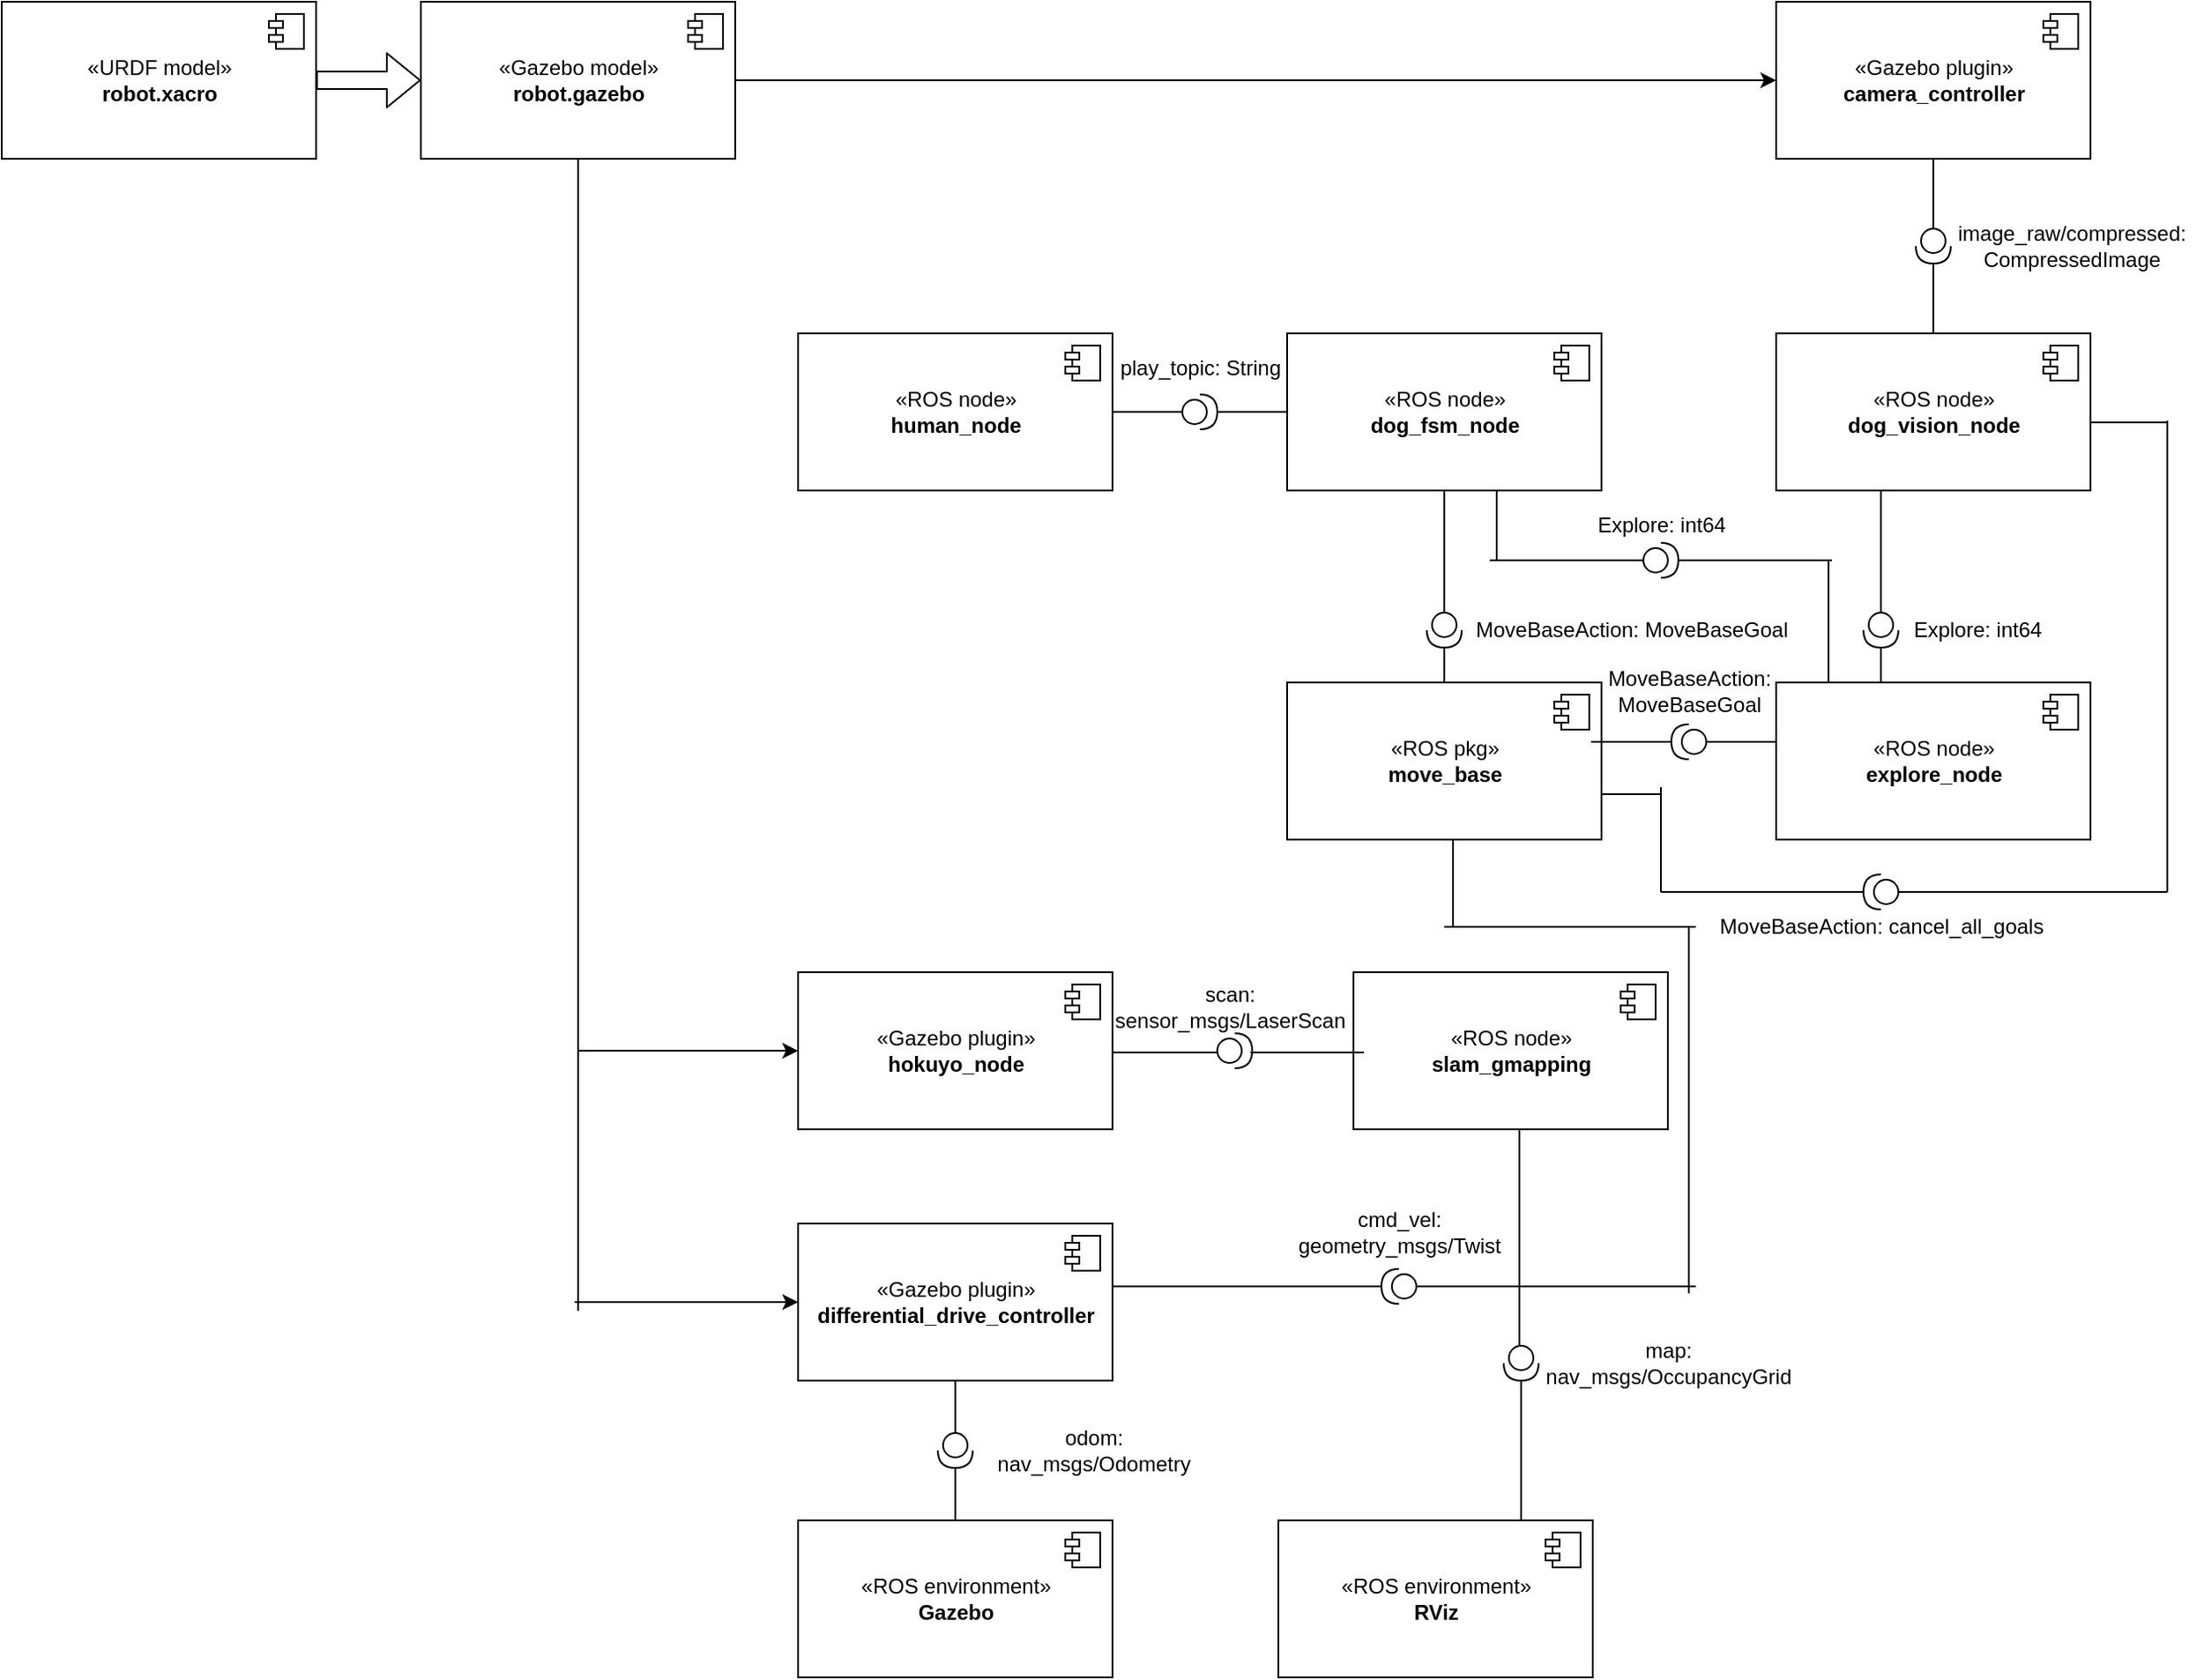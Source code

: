 <mxfile version="14.9.9" type="device"><diagram name="Page-1" id="929967ad-93f9-6ef4-fab6-5d389245f69c"><mxGraphModel dx="3056.5" dy="2084" grid="1" gridSize="10" guides="1" tooltips="1" connect="1" arrows="1" fold="1" page="1" pageScale="1.5" pageWidth="1169" pageHeight="826" background="none" math="0" shadow="0"><root><mxCell id="0" style=";html=1;"/><mxCell id="1" style=";html=1;" parent="0"/><mxCell id="u4Q-Aoqh4xQkBzfOhJR--3" value="«ROS node»&lt;br&gt;&lt;b&gt;human_node&lt;/b&gt;" style="html=1;dropTarget=0;" parent="1" vertex="1"><mxGeometry x="66" y="100" width="180" height="90" as="geometry"/></mxCell><mxCell id="u4Q-Aoqh4xQkBzfOhJR--4" value="" style="shape=module;jettyWidth=8;jettyHeight=4;" parent="u4Q-Aoqh4xQkBzfOhJR--3" vertex="1"><mxGeometry x="1" width="20" height="20" relative="1" as="geometry"><mxPoint x="-27" y="7" as="offset"/></mxGeometry></mxCell><mxCell id="u4Q-Aoqh4xQkBzfOhJR--7" value="«ROS node»&lt;br&gt;&lt;b&gt;dog_fsm_node&lt;/b&gt;" style="html=1;dropTarget=0;" parent="1" vertex="1"><mxGeometry x="346" y="100" width="180" height="90" as="geometry"/></mxCell><mxCell id="u4Q-Aoqh4xQkBzfOhJR--8" value="" style="shape=module;jettyWidth=8;jettyHeight=4;" parent="u4Q-Aoqh4xQkBzfOhJR--7" vertex="1"><mxGeometry x="1" width="20" height="20" relative="1" as="geometry"><mxPoint x="-27" y="7" as="offset"/></mxGeometry></mxCell><mxCell id="u4Q-Aoqh4xQkBzfOhJR--9" value="«ROS node»&lt;br&gt;&lt;b&gt;dog_vision_node&lt;/b&gt;" style="html=1;dropTarget=0;" parent="1" vertex="1"><mxGeometry x="626" y="100" width="180" height="90" as="geometry"/></mxCell><mxCell id="u4Q-Aoqh4xQkBzfOhJR--10" value="" style="shape=module;jettyWidth=8;jettyHeight=4;" parent="u4Q-Aoqh4xQkBzfOhJR--9" vertex="1"><mxGeometry x="1" width="20" height="20" relative="1" as="geometry"><mxPoint x="-27" y="7" as="offset"/></mxGeometry></mxCell><mxCell id="u4Q-Aoqh4xQkBzfOhJR--17" value="" style="shape=providedRequiredInterface;html=1;verticalLabelPosition=bottom;direction=east;" parent="1" vertex="1"><mxGeometry x="286" y="135" width="20" height="20" as="geometry"/></mxCell><mxCell id="u4Q-Aoqh4xQkBzfOhJR--20" value="" style="line;strokeWidth=1;fillColor=none;align=left;verticalAlign=middle;spacingTop=-1;spacingLeft=3;spacingRight=3;rotatable=0;labelPosition=right;points=[];portConstraint=eastwest;direction=west;" parent="1" vertex="1"><mxGeometry x="306" y="141" width="40" height="8" as="geometry"/></mxCell><mxCell id="u4Q-Aoqh4xQkBzfOhJR--25" value="play_topic: String" style="text;html=1;align=center;verticalAlign=middle;resizable=0;points=[];autosize=1;" parent="1" vertex="1"><mxGeometry x="241" y="110" width="110" height="20" as="geometry"/></mxCell><mxCell id="u4Q-Aoqh4xQkBzfOhJR--26" value="Explore: int64" style="text;html=1;align=center;verticalAlign=middle;resizable=0;points=[];autosize=1;" parent="1" vertex="1"><mxGeometry x="515" y="200" width="90" height="20" as="geometry"/></mxCell><mxCell id="xkh4M2jthn0UpmuMeKKK-6" value="" style="line;strokeWidth=1;fillColor=none;align=left;verticalAlign=middle;spacingTop=-1;spacingLeft=3;spacingRight=3;rotatable=0;labelPosition=right;points=[];portConstraint=eastwest;direction=west;" parent="1" vertex="1"><mxGeometry x="246" y="141" width="40" height="8" as="geometry"/></mxCell><mxCell id="xkh4M2jthn0UpmuMeKKK-12" value="" style="line;strokeWidth=1;fillColor=none;align=left;verticalAlign=middle;spacingTop=-1;spacingLeft=3;spacingRight=3;rotatable=0;labelPosition=right;points=[];portConstraint=eastwest;direction=north;" parent="1" vertex="1"><mxGeometry x="682" y="190" width="8" height="70" as="geometry"/></mxCell><mxCell id="xkh4M2jthn0UpmuMeKKK-14" value="" style="shape=providedRequiredInterface;html=1;verticalLabelPosition=bottom;direction=east;" parent="1" vertex="1"><mxGeometry x="550" y="220" width="20" height="20" as="geometry"/></mxCell><mxCell id="xkh4M2jthn0UpmuMeKKK-16" value="" style="line;strokeWidth=1;fillColor=none;align=left;verticalAlign=middle;spacingTop=-1;spacingLeft=3;spacingRight=3;rotatable=0;labelPosition=right;points=[];portConstraint=eastwest;direction=north;" parent="1" vertex="1"><mxGeometry x="432" y="190" width="8" height="70" as="geometry"/></mxCell><mxCell id="xkh4M2jthn0UpmuMeKKK-17" value="" style="line;strokeWidth=1;fillColor=none;align=left;verticalAlign=middle;spacingTop=-1;spacingLeft=3;spacingRight=3;rotatable=0;labelPosition=right;points=[];portConstraint=eastwest;direction=south;" parent="1" vertex="1"><mxGeometry x="462" y="190" width="8" height="40" as="geometry"/></mxCell><mxCell id="xkh4M2jthn0UpmuMeKKK-19" value="" style="shape=providedRequiredInterface;html=1;verticalLabelPosition=bottom;direction=south;" parent="1" vertex="1"><mxGeometry x="426" y="260" width="20" height="20" as="geometry"/></mxCell><mxCell id="1R-s2fRkJ6gO86rTAHex-5" value="«ROS node»&lt;br&gt;&lt;b&gt;explore_node&lt;/b&gt;" style="html=1;dropTarget=0;" parent="1" vertex="1"><mxGeometry x="626" y="300" width="180" height="90" as="geometry"/></mxCell><mxCell id="1R-s2fRkJ6gO86rTAHex-6" value="" style="shape=module;jettyWidth=8;jettyHeight=4;" parent="1R-s2fRkJ6gO86rTAHex-5" vertex="1"><mxGeometry x="1" width="20" height="20" relative="1" as="geometry"><mxPoint x="-27" y="7" as="offset"/></mxGeometry></mxCell><mxCell id="jJF2-wOgV2NPpP9eZW8r-1" value="«ROS pkg»&lt;br&gt;&lt;b&gt;move_base&lt;/b&gt;" style="html=1;dropTarget=0;" parent="1" vertex="1"><mxGeometry x="346" y="300" width="180" height="90" as="geometry"/></mxCell><mxCell id="jJF2-wOgV2NPpP9eZW8r-2" value="" style="shape=module;jettyWidth=8;jettyHeight=4;" parent="jJF2-wOgV2NPpP9eZW8r-1" vertex="1"><mxGeometry x="1" width="20" height="20" relative="1" as="geometry"><mxPoint x="-27" y="7" as="offset"/></mxGeometry></mxCell><mxCell id="mU0f2jiBMfoZGoo-FflC-8" value="" style="line;strokeWidth=1;fillColor=none;align=left;verticalAlign=middle;spacingTop=-1;spacingLeft=3;spacingRight=3;rotatable=0;labelPosition=right;points=[];portConstraint=eastwest;direction=east;" parent="1" vertex="1"><mxGeometry x="570" y="226" width="88" height="8" as="geometry"/></mxCell><mxCell id="mU0f2jiBMfoZGoo-FflC-9" value="" style="line;strokeWidth=1;fillColor=none;align=left;verticalAlign=middle;spacingTop=-1;spacingLeft=3;spacingRight=3;rotatable=0;labelPosition=right;points=[];portConstraint=eastwest;direction=north;" parent="1" vertex="1"><mxGeometry x="652" y="230" width="8" height="70" as="geometry"/></mxCell><mxCell id="mU0f2jiBMfoZGoo-FflC-10" value="" style="line;strokeWidth=1;fillColor=none;align=left;verticalAlign=middle;spacingTop=-1;spacingLeft=3;spacingRight=3;rotatable=0;labelPosition=right;points=[];portConstraint=eastwest;direction=east;" parent="1" vertex="1"><mxGeometry x="806" y="147" width="44" height="8" as="geometry"/></mxCell><mxCell id="mU0f2jiBMfoZGoo-FflC-12" value="" style="line;strokeWidth=1;fillColor=none;align=left;verticalAlign=middle;spacingTop=-1;spacingLeft=3;spacingRight=3;rotatable=0;labelPosition=right;points=[];portConstraint=eastwest;direction=south;" parent="1" vertex="1"><mxGeometry x="846" y="150" width="8" height="270" as="geometry"/></mxCell><mxCell id="mU0f2jiBMfoZGoo-FflC-13" value="" style="line;strokeWidth=1;fillColor=none;align=left;verticalAlign=middle;spacingTop=-1;spacingLeft=3;spacingRight=3;rotatable=0;labelPosition=right;points=[];portConstraint=eastwest;direction=west;" parent="1" vertex="1"><mxGeometry x="690" y="416" width="160" height="8" as="geometry"/></mxCell><mxCell id="mU0f2jiBMfoZGoo-FflC-14" value="" style="line;strokeWidth=1;fillColor=none;align=left;verticalAlign=middle;spacingTop=-1;spacingLeft=3;spacingRight=3;rotatable=0;labelPosition=right;points=[];portConstraint=eastwest;direction=south;" parent="1" vertex="1"><mxGeometry x="556" y="360" width="8" height="60" as="geometry"/></mxCell><mxCell id="mU0f2jiBMfoZGoo-FflC-15" value="" style="line;strokeWidth=1;fillColor=none;align=left;verticalAlign=middle;spacingTop=-1;spacingLeft=3;spacingRight=3;rotatable=0;labelPosition=right;points=[];portConstraint=eastwest;direction=west;" parent="1" vertex="1"><mxGeometry x="526" y="360" width="34" height="8" as="geometry"/></mxCell><mxCell id="mU0f2jiBMfoZGoo-FflC-17" value="" style="shape=providedRequiredInterface;html=1;verticalLabelPosition=bottom;direction=south;" parent="1" vertex="1"><mxGeometry x="676" y="260" width="20" height="20" as="geometry"/></mxCell><mxCell id="mU0f2jiBMfoZGoo-FflC-18" value="" style="shape=providedRequiredInterface;html=1;verticalLabelPosition=bottom;direction=west;" parent="1" vertex="1"><mxGeometry x="676" y="410" width="20" height="20" as="geometry"/></mxCell><mxCell id="mU0f2jiBMfoZGoo-FflC-27" value="" style="line;strokeWidth=1;fillColor=none;align=left;verticalAlign=middle;spacingTop=-1;spacingLeft=3;spacingRight=3;rotatable=0;labelPosition=right;points=[];portConstraint=eastwest;direction=north;" parent="1" vertex="1"><mxGeometry x="432" y="280" width="8" height="20" as="geometry"/></mxCell><mxCell id="mU0f2jiBMfoZGoo-FflC-28" value="" style="line;strokeWidth=1;fillColor=none;align=left;verticalAlign=middle;spacingTop=-1;spacingLeft=3;spacingRight=3;rotatable=0;labelPosition=right;points=[];portConstraint=eastwest;direction=east;" parent="1" vertex="1"><mxGeometry x="462" y="226" width="88" height="8" as="geometry"/></mxCell><mxCell id="mU0f2jiBMfoZGoo-FflC-29" value="" style="line;strokeWidth=1;fillColor=none;align=left;verticalAlign=middle;spacingTop=-1;spacingLeft=3;spacingRight=3;rotatable=0;labelPosition=right;points=[];portConstraint=eastwest;direction=north;" parent="1" vertex="1"><mxGeometry x="682" y="280" width="8" height="20" as="geometry"/></mxCell><mxCell id="mU0f2jiBMfoZGoo-FflC-30" value="" style="line;strokeWidth=1;fillColor=none;align=left;verticalAlign=middle;spacingTop=-1;spacingLeft=3;spacingRight=3;rotatable=0;labelPosition=right;points=[];portConstraint=eastwest;direction=west;" parent="1" vertex="1"><mxGeometry x="560" y="416" width="116" height="8" as="geometry"/></mxCell><mxCell id="mU0f2jiBMfoZGoo-FflC-33" value="Explore: int64" style="text;html=1;align=center;verticalAlign=middle;resizable=0;points=[];autosize=1;" parent="1" vertex="1"><mxGeometry x="696" y="260" width="90" height="20" as="geometry"/></mxCell><mxCell id="mU0f2jiBMfoZGoo-FflC-34" value="MoveBaseAction: cancel_all_goals" style="text;html=1;align=center;verticalAlign=middle;resizable=0;points=[];autosize=1;" parent="1" vertex="1"><mxGeometry x="586" y="430" width="200" height="20" as="geometry"/></mxCell><mxCell id="mU0f2jiBMfoZGoo-FflC-35" value="MoveBaseAction: MoveBaseGoal" style="text;html=1;align=center;verticalAlign=middle;resizable=0;points=[];autosize=1;" parent="1" vertex="1"><mxGeometry x="448" y="260" width="190" height="20" as="geometry"/></mxCell><mxCell id="mU0f2jiBMfoZGoo-FflC-40" value="«Gazebo plugin»&lt;br&gt;&lt;b&gt;camera_controller&lt;/b&gt;" style="html=1;dropTarget=0;" parent="1" vertex="1"><mxGeometry x="626" y="-90" width="180" height="90" as="geometry"/></mxCell><mxCell id="mU0f2jiBMfoZGoo-FflC-41" value="" style="shape=module;jettyWidth=8;jettyHeight=4;" parent="mU0f2jiBMfoZGoo-FflC-40" vertex="1"><mxGeometry x="1" width="20" height="20" relative="1" as="geometry"><mxPoint x="-27" y="7" as="offset"/></mxGeometry></mxCell><mxCell id="mU0f2jiBMfoZGoo-FflC-42" value="«Gazebo plugin»&lt;br&gt;&lt;b&gt;hokuyo_node&lt;/b&gt;" style="html=1;dropTarget=0;" parent="1" vertex="1"><mxGeometry x="66" y="466" width="180" height="90" as="geometry"/></mxCell><mxCell id="mU0f2jiBMfoZGoo-FflC-43" value="" style="shape=module;jettyWidth=8;jettyHeight=4;" parent="mU0f2jiBMfoZGoo-FflC-42" vertex="1"><mxGeometry x="1" width="20" height="20" relative="1" as="geometry"><mxPoint x="-27" y="7" as="offset"/></mxGeometry></mxCell><mxCell id="mU0f2jiBMfoZGoo-FflC-44" value="«ROS node»&lt;br&gt;&lt;b&gt;slam_gmapping&lt;/b&gt;" style="html=1;dropTarget=0;" parent="1" vertex="1"><mxGeometry x="384" y="466" width="180" height="90" as="geometry"/></mxCell><mxCell id="mU0f2jiBMfoZGoo-FflC-45" value="" style="shape=module;jettyWidth=8;jettyHeight=4;" parent="mU0f2jiBMfoZGoo-FflC-44" vertex="1"><mxGeometry x="1" width="20" height="20" relative="1" as="geometry"><mxPoint x="-27" y="7" as="offset"/></mxGeometry></mxCell><mxCell id="mU0f2jiBMfoZGoo-FflC-46" value="image_raw/compressed:&lt;br&gt;CompressedImage" style="text;html=1;align=center;verticalAlign=middle;resizable=0;points=[];autosize=1;" parent="1" vertex="1"><mxGeometry x="720" y="35" width="150" height="30" as="geometry"/></mxCell><mxCell id="mU0f2jiBMfoZGoo-FflC-47" value="«Gazebo plugin»&lt;br&gt;&lt;b&gt;differential_drive_controller&lt;/b&gt;" style="html=1;dropTarget=0;" parent="1" vertex="1"><mxGeometry x="66" y="610" width="180" height="90" as="geometry"/></mxCell><mxCell id="mU0f2jiBMfoZGoo-FflC-48" value="" style="shape=module;jettyWidth=8;jettyHeight=4;" parent="mU0f2jiBMfoZGoo-FflC-47" vertex="1"><mxGeometry x="1" width="20" height="20" relative="1" as="geometry"><mxPoint x="-27" y="7" as="offset"/></mxGeometry></mxCell><mxCell id="mU0f2jiBMfoZGoo-FflC-49" value="" style="line;strokeWidth=1;fillColor=none;align=left;verticalAlign=middle;spacingTop=-1;spacingLeft=3;spacingRight=3;rotatable=0;labelPosition=right;points=[];portConstraint=eastwest;direction=north;" parent="1" vertex="1"><mxGeometry x="712" width="8" height="40" as="geometry"/></mxCell><mxCell id="mU0f2jiBMfoZGoo-FflC-50" value="" style="line;strokeWidth=1;fillColor=none;align=left;verticalAlign=middle;spacingTop=-1;spacingLeft=3;spacingRight=3;rotatable=0;labelPosition=right;points=[];portConstraint=eastwest;direction=north;" parent="1" vertex="1"><mxGeometry x="712" y="60" width="8" height="40" as="geometry"/></mxCell><mxCell id="mU0f2jiBMfoZGoo-FflC-51" value="" style="shape=providedRequiredInterface;html=1;verticalLabelPosition=bottom;direction=south;" parent="1" vertex="1"><mxGeometry x="706" y="40" width="20" height="20" as="geometry"/></mxCell><mxCell id="mU0f2jiBMfoZGoo-FflC-52" value="" style="line;strokeWidth=1;fillColor=none;align=left;verticalAlign=middle;spacingTop=-1;spacingLeft=3;spacingRight=3;rotatable=0;labelPosition=right;points=[];portConstraint=eastwest;direction=east;" parent="1" vertex="1"><mxGeometry x="246" y="508" width="64" height="8" as="geometry"/></mxCell><mxCell id="mU0f2jiBMfoZGoo-FflC-53" value="" style="line;strokeWidth=1;fillColor=none;align=left;verticalAlign=middle;spacingTop=-1;spacingLeft=3;spacingRight=3;rotatable=0;labelPosition=right;points=[];portConstraint=eastwest;direction=east;" parent="1" vertex="1"><mxGeometry x="325" y="508" width="65" height="8" as="geometry"/></mxCell><mxCell id="mU0f2jiBMfoZGoo-FflC-54" value="" style="shape=providedRequiredInterface;html=1;verticalLabelPosition=bottom;direction=east;" parent="1" vertex="1"><mxGeometry x="306" y="501" width="20" height="20" as="geometry"/></mxCell><mxCell id="mU0f2jiBMfoZGoo-FflC-55" value="scan:&lt;br&gt;sensor_msgs/LaserScan" style="text;html=1;align=center;verticalAlign=middle;resizable=0;points=[];autosize=1;" parent="1" vertex="1"><mxGeometry x="238" y="471" width="150" height="30" as="geometry"/></mxCell><mxCell id="mU0f2jiBMfoZGoo-FflC-56" value="«URDF model»&lt;br&gt;&lt;b&gt;robot.xacro&lt;/b&gt;" style="html=1;dropTarget=0;" parent="1" vertex="1"><mxGeometry x="-390" y="-90" width="180" height="90" as="geometry"/></mxCell><mxCell id="mU0f2jiBMfoZGoo-FflC-57" value="" style="shape=module;jettyWidth=8;jettyHeight=4;" parent="mU0f2jiBMfoZGoo-FflC-56" vertex="1"><mxGeometry x="1" width="20" height="20" relative="1" as="geometry"><mxPoint x="-27" y="7" as="offset"/></mxGeometry></mxCell><mxCell id="mU0f2jiBMfoZGoo-FflC-58" value="«Gazebo model»&lt;br&gt;&lt;b&gt;robot.gazebo&lt;/b&gt;" style="html=1;dropTarget=0;" parent="1" vertex="1"><mxGeometry x="-150" y="-90" width="180" height="90" as="geometry"/></mxCell><mxCell id="mU0f2jiBMfoZGoo-FflC-59" value="" style="shape=module;jettyWidth=8;jettyHeight=4;" parent="mU0f2jiBMfoZGoo-FflC-58" vertex="1"><mxGeometry x="1" width="20" height="20" relative="1" as="geometry"><mxPoint x="-27" y="7" as="offset"/></mxGeometry></mxCell><mxCell id="mU0f2jiBMfoZGoo-FflC-73" value="cmd_vel:&lt;br&gt;geometry_msgs/Twist" style="text;html=1;align=center;verticalAlign=middle;resizable=0;points=[];autosize=1;" parent="1" vertex="1"><mxGeometry x="345" y="600" width="130" height="30" as="geometry"/></mxCell><mxCell id="mU0f2jiBMfoZGoo-FflC-74" value="«ROS environment»&lt;br&gt;&lt;b&gt;RViz&lt;/b&gt;" style="html=1;dropTarget=0;" parent="1" vertex="1"><mxGeometry x="341" y="780" width="180" height="90" as="geometry"/></mxCell><mxCell id="mU0f2jiBMfoZGoo-FflC-75" value="" style="shape=module;jettyWidth=8;jettyHeight=4;" parent="mU0f2jiBMfoZGoo-FflC-74" vertex="1"><mxGeometry x="1" width="20" height="20" relative="1" as="geometry"><mxPoint x="-27" y="7" as="offset"/></mxGeometry></mxCell><mxCell id="mU0f2jiBMfoZGoo-FflC-76" value="«ROS environment»&lt;br&gt;&lt;b&gt;Gazebo&lt;/b&gt;" style="html=1;dropTarget=0;" parent="1" vertex="1"><mxGeometry x="66" y="780" width="180" height="90" as="geometry"/></mxCell><mxCell id="mU0f2jiBMfoZGoo-FflC-77" value="" style="shape=module;jettyWidth=8;jettyHeight=4;" parent="mU0f2jiBMfoZGoo-FflC-76" vertex="1"><mxGeometry x="1" width="20" height="20" relative="1" as="geometry"><mxPoint x="-27" y="7" as="offset"/></mxGeometry></mxCell><mxCell id="mU0f2jiBMfoZGoo-FflC-78" value="odom:&lt;br&gt;nav_msgs/Odometry" style="text;html=1;align=center;verticalAlign=middle;resizable=0;points=[];autosize=1;" parent="1" vertex="1"><mxGeometry x="170" y="725" width="130" height="30" as="geometry"/></mxCell><mxCell id="mU0f2jiBMfoZGoo-FflC-80" value="MoveBaseAction:&lt;br&gt;MoveBaseGoal" style="text;html=1;align=center;verticalAlign=middle;resizable=0;points=[];autosize=1;" parent="1" vertex="1"><mxGeometry x="521" y="290" width="110" height="30" as="geometry"/></mxCell><mxCell id="mU0f2jiBMfoZGoo-FflC-81" value="" style="line;strokeWidth=1;fillColor=none;align=left;verticalAlign=middle;spacingTop=-1;spacingLeft=3;spacingRight=3;rotatable=0;labelPosition=right;points=[];portConstraint=eastwest;direction=west;" parent="1" vertex="1"><mxGeometry x="586" y="330" width="40" height="8" as="geometry"/></mxCell><mxCell id="mU0f2jiBMfoZGoo-FflC-82" value="" style="line;strokeWidth=1;fillColor=none;align=left;verticalAlign=middle;spacingTop=-1;spacingLeft=3;spacingRight=3;rotatable=0;labelPosition=right;points=[];portConstraint=eastwest;direction=west;" parent="1" vertex="1"><mxGeometry x="520" y="330" width="46" height="8" as="geometry"/></mxCell><mxCell id="mU0f2jiBMfoZGoo-FflC-83" value="" style="shape=providedRequiredInterface;html=1;verticalLabelPosition=bottom;direction=west;" parent="1" vertex="1"><mxGeometry x="566" y="324" width="20" height="20" as="geometry"/></mxCell><mxCell id="mU0f2jiBMfoZGoo-FflC-85" value="" style="line;strokeWidth=1;fillColor=none;align=left;verticalAlign=middle;spacingTop=-1;spacingLeft=3;spacingRight=3;rotatable=0;labelPosition=right;points=[];portConstraint=eastwest;direction=north;" parent="1" vertex="1"><mxGeometry x="437" y="390" width="8" height="50" as="geometry"/></mxCell><mxCell id="mU0f2jiBMfoZGoo-FflC-86" value="" style="line;strokeWidth=1;fillColor=none;align=left;verticalAlign=middle;spacingTop=-1;spacingLeft=3;spacingRight=3;rotatable=0;labelPosition=right;points=[];portConstraint=eastwest;direction=west;" parent="1" vertex="1"><mxGeometry x="436" y="436" width="144" height="8" as="geometry"/></mxCell><mxCell id="mU0f2jiBMfoZGoo-FflC-87" value="" style="line;strokeWidth=1;fillColor=none;align=left;verticalAlign=middle;spacingTop=-1;spacingLeft=3;spacingRight=3;rotatable=0;labelPosition=right;points=[];portConstraint=eastwest;direction=north;" parent="1" vertex="1"><mxGeometry x="572" y="440" width="8" height="210" as="geometry"/></mxCell><mxCell id="mU0f2jiBMfoZGoo-FflC-88" value="" style="line;strokeWidth=1;fillColor=none;align=left;verticalAlign=middle;spacingTop=-1;spacingLeft=3;spacingRight=3;rotatable=0;labelPosition=right;points=[];portConstraint=eastwest;direction=east;" parent="1" vertex="1"><mxGeometry x="246" y="642" width="154" height="8" as="geometry"/></mxCell><mxCell id="mU0f2jiBMfoZGoo-FflC-89" value="" style="line;strokeWidth=1;fillColor=none;align=left;verticalAlign=middle;spacingTop=-1;spacingLeft=3;spacingRight=3;rotatable=0;labelPosition=right;points=[];portConstraint=eastwest;direction=east;" parent="1" vertex="1"><mxGeometry x="420" y="642" width="160" height="8" as="geometry"/></mxCell><mxCell id="mU0f2jiBMfoZGoo-FflC-90" value="" style="shape=providedRequiredInterface;html=1;verticalLabelPosition=bottom;direction=west;" parent="1" vertex="1"><mxGeometry x="400" y="636" width="20" height="20" as="geometry"/></mxCell><mxCell id="mU0f2jiBMfoZGoo-FflC-91" value="" style="line;strokeWidth=1;fillColor=none;align=left;verticalAlign=middle;spacingTop=-1;spacingLeft=3;spacingRight=3;rotatable=0;labelPosition=right;points=[];portConstraint=eastwest;direction=north;" parent="1" vertex="1"><mxGeometry x="475" y="556" width="8" height="124" as="geometry"/></mxCell><mxCell id="mU0f2jiBMfoZGoo-FflC-92" value="" style="shape=providedRequiredInterface;html=1;verticalLabelPosition=bottom;direction=south;" parent="1" vertex="1"><mxGeometry x="470" y="680" width="20" height="20" as="geometry"/></mxCell><mxCell id="mU0f2jiBMfoZGoo-FflC-93" value="" style="line;strokeWidth=1;fillColor=none;align=left;verticalAlign=middle;spacingTop=-1;spacingLeft=3;spacingRight=3;rotatable=0;labelPosition=right;points=[];portConstraint=eastwest;direction=north;" parent="1" vertex="1"><mxGeometry x="476" y="700" width="8" height="80" as="geometry"/></mxCell><mxCell id="mU0f2jiBMfoZGoo-FflC-94" value="map:&lt;br&gt;nav_msgs/OccupancyGrid" style="text;html=1;align=center;verticalAlign=middle;resizable=0;points=[];autosize=1;" parent="1" vertex="1"><mxGeometry x="484" y="675" width="160" height="30" as="geometry"/></mxCell><mxCell id="mU0f2jiBMfoZGoo-FflC-95" value="" style="shape=providedRequiredInterface;html=1;verticalLabelPosition=bottom;direction=south;" parent="1" vertex="1"><mxGeometry x="146" y="730" width="20" height="20" as="geometry"/></mxCell><mxCell id="mU0f2jiBMfoZGoo-FflC-97" value="" style="line;strokeWidth=1;fillColor=none;align=left;verticalAlign=middle;spacingTop=-1;spacingLeft=3;spacingRight=3;rotatable=0;labelPosition=right;points=[];portConstraint=eastwest;direction=south;" parent="1" vertex="1"><mxGeometry x="152" y="700" width="8" height="30" as="geometry"/></mxCell><mxCell id="mU0f2jiBMfoZGoo-FflC-99" value="" style="line;strokeWidth=1;fillColor=none;align=left;verticalAlign=middle;spacingTop=-1;spacingLeft=3;spacingRight=3;rotatable=0;labelPosition=right;points=[];portConstraint=eastwest;direction=south;" parent="1" vertex="1"><mxGeometry x="152" y="750" width="8" height="30" as="geometry"/></mxCell><mxCell id="mU0f2jiBMfoZGoo-FflC-101" value="" style="endArrow=classic;html=1;exitX=1;exitY=0.5;exitDx=0;exitDy=0;" parent="1" source="mU0f2jiBMfoZGoo-FflC-58" target="mU0f2jiBMfoZGoo-FflC-40" edge="1"><mxGeometry width="50" height="50" relative="1" as="geometry"><mxPoint x="190" y="40" as="sourcePoint"/><mxPoint x="240" y="-10" as="targetPoint"/></mxGeometry></mxCell><mxCell id="mU0f2jiBMfoZGoo-FflC-104" value="" style="shape=flexArrow;endArrow=classic;html=1;exitX=1;exitY=0.5;exitDx=0;exitDy=0;" parent="1" source="mU0f2jiBMfoZGoo-FflC-56" edge="1"><mxGeometry width="50" height="50" relative="1" as="geometry"><mxPoint x="230" y="10" as="sourcePoint"/><mxPoint x="-150" y="-45" as="targetPoint"/></mxGeometry></mxCell><mxCell id="FqgDv22EGpivktKp4ZzL-2" value="" style="line;strokeWidth=1;fillColor=none;align=left;verticalAlign=middle;spacingTop=-1;spacingLeft=3;spacingRight=3;rotatable=0;labelPosition=right;points=[];portConstraint=eastwest;direction=north;" vertex="1" parent="1"><mxGeometry x="-64" width="8" height="660" as="geometry"/></mxCell><mxCell id="FqgDv22EGpivktKp4ZzL-5" value="" style="endArrow=classic;html=1;entryX=0;entryY=0.5;entryDx=0;entryDy=0;" edge="1" parent="1" target="mU0f2jiBMfoZGoo-FflC-42"><mxGeometry width="50" height="50" relative="1" as="geometry"><mxPoint x="-60" y="511" as="sourcePoint"/><mxPoint x="126" y="516" as="targetPoint"/></mxGeometry></mxCell><mxCell id="FqgDv22EGpivktKp4ZzL-6" value="" style="endArrow=classic;html=1;entryX=0;entryY=0.5;entryDx=0;entryDy=0;" edge="1" parent="1" target="mU0f2jiBMfoZGoo-FflC-47"><mxGeometry width="50" height="50" relative="1" as="geometry"><mxPoint x="-62" y="655" as="sourcePoint"/><mxPoint x="40" y="680" as="targetPoint"/></mxGeometry></mxCell></root></mxGraphModel></diagram></mxfile>